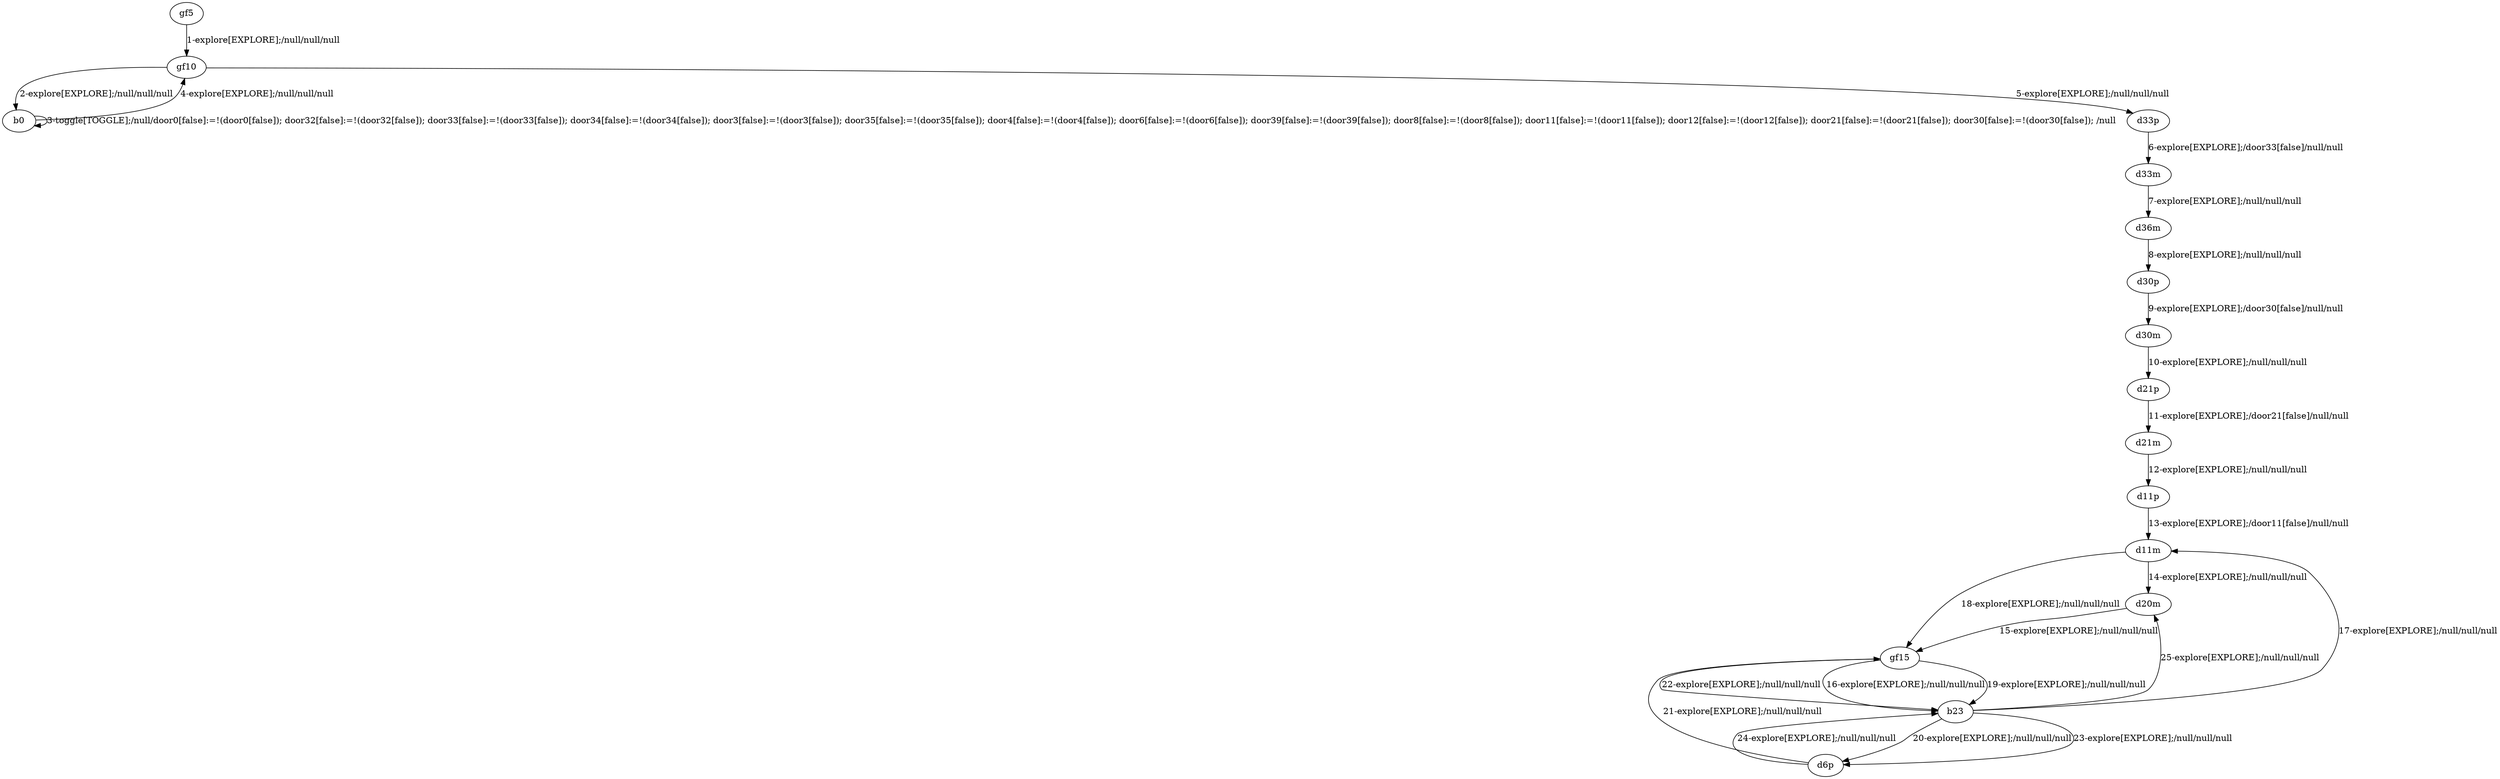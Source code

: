# Total number of goals covered by this test: 2
# b23 --> d11m
# d20m --> gf15

digraph g {
"gf5" -> "gf10" [label = "1-explore[EXPLORE];/null/null/null"];
"gf10" -> "b0" [label = "2-explore[EXPLORE];/null/null/null"];
"b0" -> "b0" [label = "3-toggle[TOGGLE];/null/door0[false]:=!(door0[false]); door32[false]:=!(door32[false]); door33[false]:=!(door33[false]); door34[false]:=!(door34[false]); door3[false]:=!(door3[false]); door35[false]:=!(door35[false]); door4[false]:=!(door4[false]); door6[false]:=!(door6[false]); door39[false]:=!(door39[false]); door8[false]:=!(door8[false]); door11[false]:=!(door11[false]); door12[false]:=!(door12[false]); door21[false]:=!(door21[false]); door30[false]:=!(door30[false]); /null"];
"b0" -> "gf10" [label = "4-explore[EXPLORE];/null/null/null"];
"gf10" -> "d33p" [label = "5-explore[EXPLORE];/null/null/null"];
"d33p" -> "d33m" [label = "6-explore[EXPLORE];/door33[false]/null/null"];
"d33m" -> "d36m" [label = "7-explore[EXPLORE];/null/null/null"];
"d36m" -> "d30p" [label = "8-explore[EXPLORE];/null/null/null"];
"d30p" -> "d30m" [label = "9-explore[EXPLORE];/door30[false]/null/null"];
"d30m" -> "d21p" [label = "10-explore[EXPLORE];/null/null/null"];
"d21p" -> "d21m" [label = "11-explore[EXPLORE];/door21[false]/null/null"];
"d21m" -> "d11p" [label = "12-explore[EXPLORE];/null/null/null"];
"d11p" -> "d11m" [label = "13-explore[EXPLORE];/door11[false]/null/null"];
"d11m" -> "d20m" [label = "14-explore[EXPLORE];/null/null/null"];
"d20m" -> "gf15" [label = "15-explore[EXPLORE];/null/null/null"];
"gf15" -> "b23" [label = "16-explore[EXPLORE];/null/null/null"];
"b23" -> "d11m" [label = "17-explore[EXPLORE];/null/null/null"];
"d11m" -> "gf15" [label = "18-explore[EXPLORE];/null/null/null"];
"gf15" -> "b23" [label = "19-explore[EXPLORE];/null/null/null"];
"b23" -> "d6p" [label = "20-explore[EXPLORE];/null/null/null"];
"d6p" -> "gf15" [label = "21-explore[EXPLORE];/null/null/null"];
"gf15" -> "b23" [label = "22-explore[EXPLORE];/null/null/null"];
"b23" -> "d6p" [label = "23-explore[EXPLORE];/null/null/null"];
"d6p" -> "b23" [label = "24-explore[EXPLORE];/null/null/null"];
"b23" -> "d20m" [label = "25-explore[EXPLORE];/null/null/null"];
}